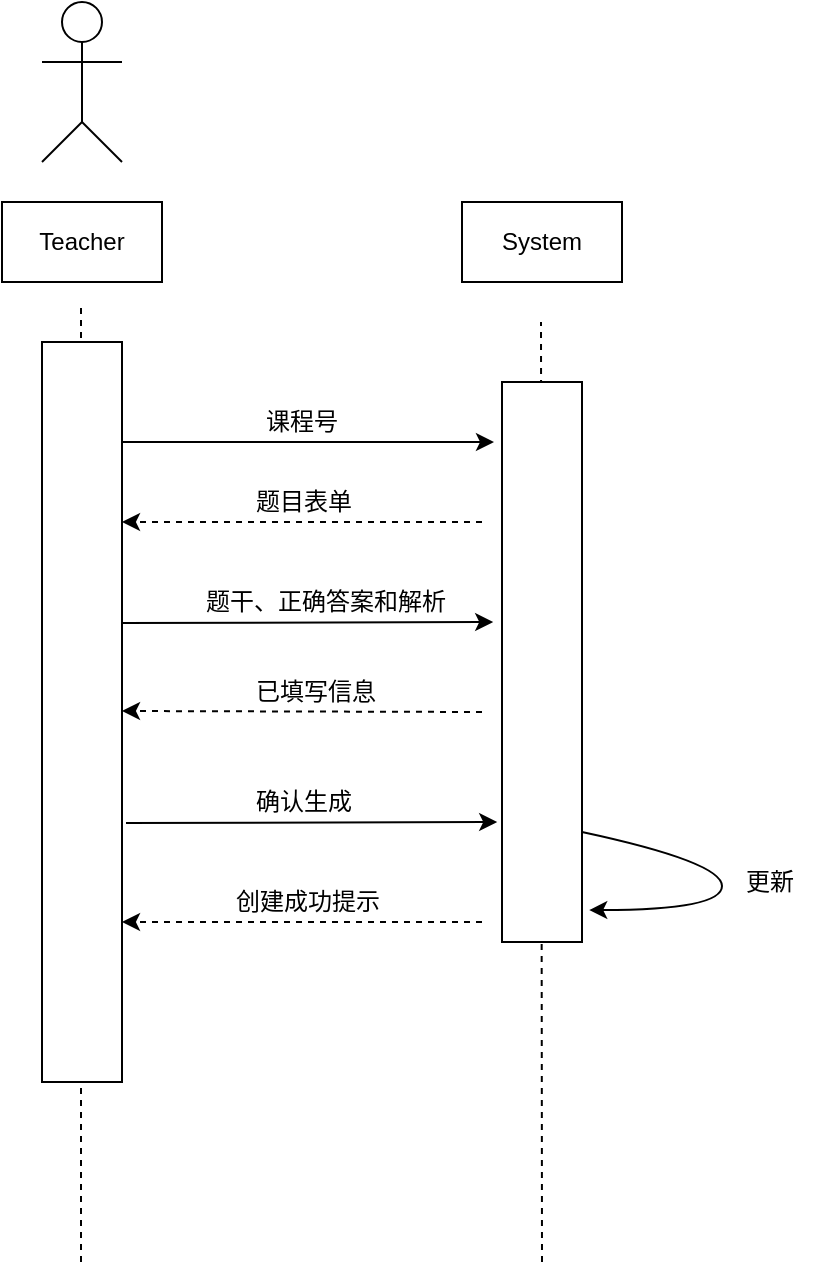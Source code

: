 <mxfile><diagram id="tfKe_wLez0hzin0b_gXy" name="第 1 页"><mxGraphModel dx="734" dy="575" grid="1" gridSize="10" guides="1" tooltips="1" connect="1" arrows="1" fold="1" page="1" pageScale="1" pageWidth="827" pageHeight="1169" math="0" shadow="0"><root><mxCell id="0"/><mxCell id="1" parent="0"/><mxCell id="50" value="" style="endArrow=none;dashed=1;html=1;fontFamily=Helvetica;" parent="1" edge="1"><mxGeometry width="50" height="50" relative="1" as="geometry"><mxPoint x="400" y="720" as="sourcePoint"/><mxPoint x="399.5" y="250" as="targetPoint"/></mxGeometry></mxCell><mxCell id="49" value="" style="endArrow=none;dashed=1;html=1;fontFamily=Helvetica;" parent="1" edge="1"><mxGeometry width="50" height="50" relative="1" as="geometry"><mxPoint x="169.5" y="720" as="sourcePoint"/><mxPoint x="169.5" y="240" as="targetPoint"/></mxGeometry></mxCell><mxCell id="12" value="" style="ellipse;whiteSpace=wrap;html=1;aspect=fixed;fontFamily=Helvetica;" parent="1" vertex="1"><mxGeometry x="160" y="90" width="20" height="20" as="geometry"/></mxCell><mxCell id="13" value="" style="endArrow=none;html=1;fontFamily=Helvetica;entryX=0.5;entryY=1;entryDx=0;entryDy=0;" parent="1" target="12" edge="1"><mxGeometry width="50" height="50" relative="1" as="geometry"><mxPoint x="170" y="150" as="sourcePoint"/><mxPoint x="210" y="130" as="targetPoint"/></mxGeometry></mxCell><mxCell id="14" value="" style="endArrow=none;html=1;fontFamily=Helvetica;" parent="1" edge="1"><mxGeometry width="50" height="50" relative="1" as="geometry"><mxPoint x="150" y="170" as="sourcePoint"/><mxPoint x="170" y="150" as="targetPoint"/></mxGeometry></mxCell><mxCell id="15" value="" style="endArrow=none;html=1;fontFamily=Helvetica;" parent="1" edge="1"><mxGeometry width="50" height="50" relative="1" as="geometry"><mxPoint x="190" y="170" as="sourcePoint"/><mxPoint x="170" y="150" as="targetPoint"/></mxGeometry></mxCell><mxCell id="16" value="" style="endArrow=none;html=1;fontFamily=Helvetica;" parent="1" edge="1"><mxGeometry width="50" height="50" relative="1" as="geometry"><mxPoint x="150" y="120" as="sourcePoint"/><mxPoint x="190" y="120" as="targetPoint"/></mxGeometry></mxCell><mxCell id="18" value="Teacher" style="rounded=0;whiteSpace=wrap;html=1;fontFamily=Helvetica;" parent="1" vertex="1"><mxGeometry x="130" y="190" width="80" height="40" as="geometry"/></mxCell><mxCell id="19" value="System" style="rounded=0;whiteSpace=wrap;html=1;fontFamily=Helvetica;" parent="1" vertex="1"><mxGeometry x="360" y="190" width="80" height="40" as="geometry"/></mxCell><mxCell id="22" value="" style="rounded=0;whiteSpace=wrap;html=1;fontFamily=Helvetica;" parent="1" vertex="1"><mxGeometry x="150" y="260" width="40" height="370" as="geometry"/></mxCell><mxCell id="23" value="" style="rounded=0;whiteSpace=wrap;html=1;fontFamily=Helvetica;" parent="1" vertex="1"><mxGeometry x="380" y="280" width="40" height="280" as="geometry"/></mxCell><mxCell id="24" value="" style="endArrow=classic;html=1;fontFamily=Helvetica;" parent="1" edge="1"><mxGeometry width="50" height="50" relative="1" as="geometry"><mxPoint x="190" y="310" as="sourcePoint"/><mxPoint x="376" y="310" as="targetPoint"/></mxGeometry></mxCell><mxCell id="25" value="课程号" style="text;html=1;resizable=0;points=[];autosize=1;align=left;verticalAlign=top;spacingTop=-4;fontFamily=Helvetica;" parent="1" vertex="1"><mxGeometry x="260" y="290" width="50" height="20" as="geometry"/></mxCell><mxCell id="28" value="" style="endArrow=classic;html=1;fontFamily=Helvetica;dashed=1;" parent="1" edge="1"><mxGeometry width="50" height="50" relative="1" as="geometry"><mxPoint x="370" y="350" as="sourcePoint"/><mxPoint x="190" y="350" as="targetPoint"/></mxGeometry></mxCell><mxCell id="29" value="题目表单" style="text;html=1;resizable=0;points=[];autosize=1;align=left;verticalAlign=top;spacingTop=-4;fontFamily=Helvetica;" parent="1" vertex="1"><mxGeometry x="255" y="330" width="60" height="20" as="geometry"/></mxCell><mxCell id="30" value="" style="endArrow=classic;html=1;fontFamily=Helvetica;entryX=-0.11;entryY=0.118;entryDx=0;entryDy=0;entryPerimeter=0;" parent="1" edge="1"><mxGeometry width="50" height="50" relative="1" as="geometry"><mxPoint x="190" y="400.5" as="sourcePoint"/><mxPoint x="375.6" y="400" as="targetPoint"/></mxGeometry></mxCell><mxCell id="31" value="题干、正确答案和解析" style="text;html=1;resizable=0;points=[];autosize=1;align=left;verticalAlign=top;spacingTop=-4;fontFamily=Helvetica;" parent="1" vertex="1"><mxGeometry x="230" y="380" width="140" height="20" as="geometry"/></mxCell><mxCell id="33" value="" style="endArrow=classic;html=1;fontFamily=Helvetica;dashed=1;" parent="1" edge="1"><mxGeometry width="50" height="50" relative="1" as="geometry"><mxPoint x="370" y="445" as="sourcePoint"/><mxPoint x="190" y="444.5" as="targetPoint"/></mxGeometry></mxCell><mxCell id="35" value="已填写信息" style="text;html=1;resizable=0;points=[];autosize=1;align=left;verticalAlign=top;spacingTop=-4;fontFamily=Helvetica;" parent="1" vertex="1"><mxGeometry x="255" y="425" width="80" height="20" as="geometry"/></mxCell><mxCell id="37" value="" style="endArrow=classic;html=1;fontFamily=Helvetica;entryX=-0.11;entryY=0.118;entryDx=0;entryDy=0;entryPerimeter=0;" parent="1" edge="1"><mxGeometry width="50" height="50" relative="1" as="geometry"><mxPoint x="192" y="500.5" as="sourcePoint"/><mxPoint x="377.6" y="500" as="targetPoint"/></mxGeometry></mxCell><mxCell id="38" value="确认生成" style="text;html=1;resizable=0;points=[];autosize=1;align=left;verticalAlign=top;spacingTop=-4;fontFamily=Helvetica;" parent="1" vertex="1"><mxGeometry x="255" y="480" width="60" height="20" as="geometry"/></mxCell><mxCell id="40" value="" style="endArrow=classic;html=1;fontFamily=Helvetica;dashed=1;" parent="1" edge="1"><mxGeometry width="50" height="50" relative="1" as="geometry"><mxPoint x="370" y="550" as="sourcePoint"/><mxPoint x="190" y="550" as="targetPoint"/></mxGeometry></mxCell><mxCell id="41" value="创建成功提示" style="text;html=1;resizable=0;points=[];autosize=1;align=left;verticalAlign=top;spacingTop=-4;fontFamily=Helvetica;" parent="1" vertex="1"><mxGeometry x="245" y="530" width="90" height="20" as="geometry"/></mxCell><mxCell id="47" value="" style="curved=1;endArrow=classic;html=1;fontFamily=Helvetica;entryX=1.09;entryY=0.943;entryDx=0;entryDy=0;entryPerimeter=0;" parent="1" target="23" edge="1"><mxGeometry width="50" height="50" relative="1" as="geometry"><mxPoint x="420" y="505" as="sourcePoint"/><mxPoint x="540" y="470" as="targetPoint"/><Array as="points"><mxPoint x="490" y="520"/><mxPoint x="490" y="544"/></Array></mxGeometry></mxCell><mxCell id="48" value="更新" style="text;html=1;resizable=0;points=[];autosize=1;align=left;verticalAlign=top;spacingTop=-4;fontFamily=Helvetica;" parent="1" vertex="1"><mxGeometry x="500" y="520" width="40" height="20" as="geometry"/></mxCell></root></mxGraphModel></diagram></mxfile>